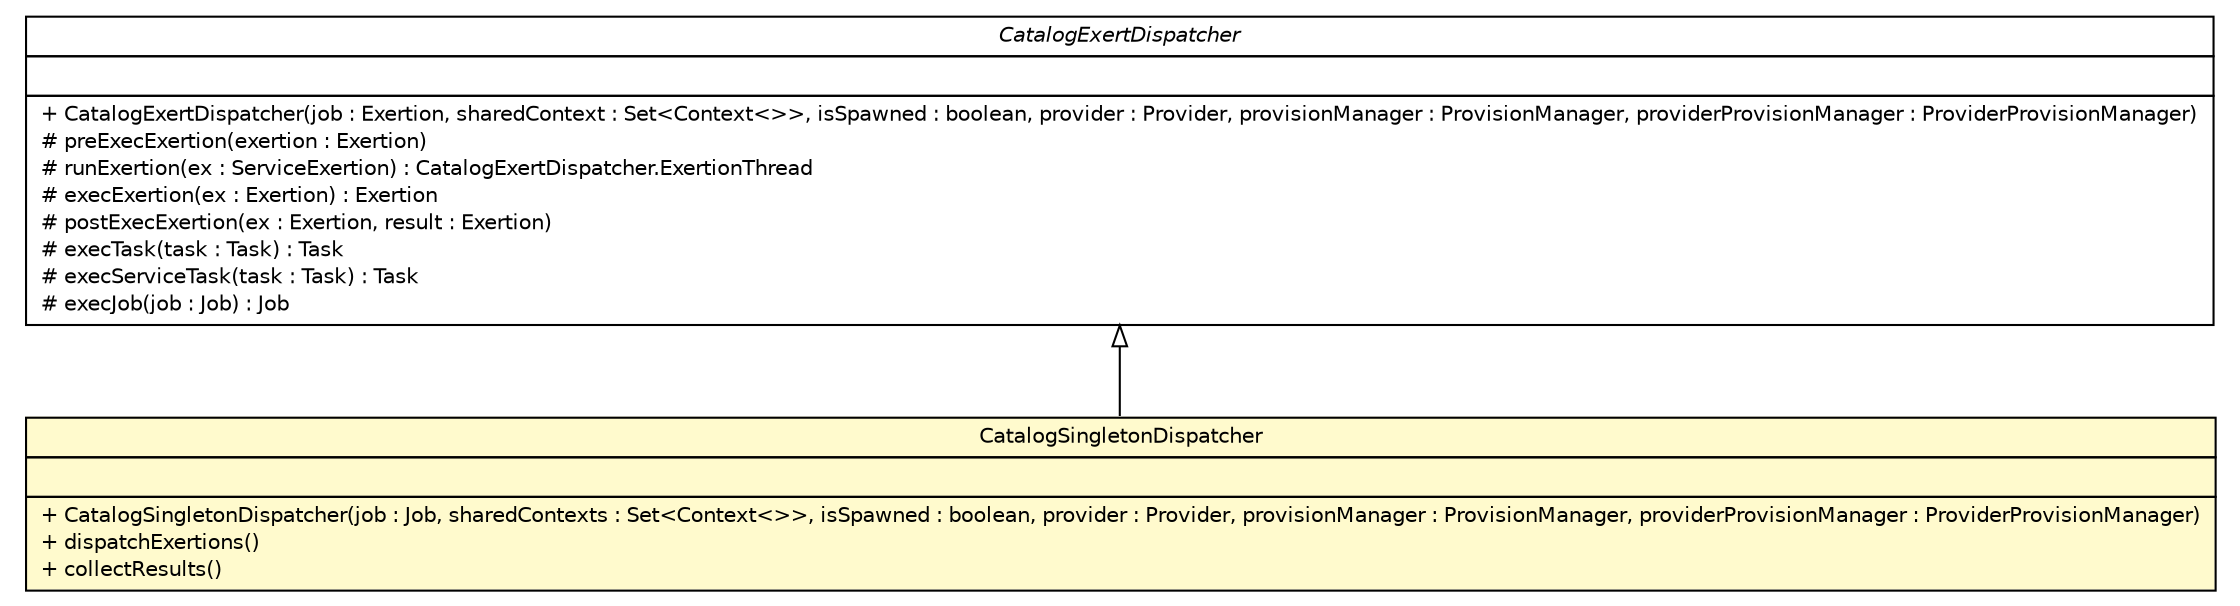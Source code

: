 #!/usr/local/bin/dot
#
# Class diagram 
# Generated by UMLGraph version R5_6 (http://www.umlgraph.org/)
#

digraph G {
	edge [fontname="Helvetica",fontsize=10,labelfontname="Helvetica",labelfontsize=10];
	node [fontname="Helvetica",fontsize=10,shape=plaintext];
	nodesep=0.25;
	ranksep=0.5;
	// sorcer.core.dispatch.CatalogExertDispatcher
	c135423 [label=<<table title="sorcer.core.dispatch.CatalogExertDispatcher" border="0" cellborder="1" cellspacing="0" cellpadding="2" port="p" href="./CatalogExertDispatcher.html">
		<tr><td><table border="0" cellspacing="0" cellpadding="1">
<tr><td align="center" balign="center"><font face="Helvetica-Oblique"> CatalogExertDispatcher </font></td></tr>
		</table></td></tr>
		<tr><td><table border="0" cellspacing="0" cellpadding="1">
<tr><td align="left" balign="left">  </td></tr>
		</table></td></tr>
		<tr><td><table border="0" cellspacing="0" cellpadding="1">
<tr><td align="left" balign="left"> + CatalogExertDispatcher(job : Exertion, sharedContext : Set&lt;Context&lt;&gt;&gt;, isSpawned : boolean, provider : Provider, provisionManager : ProvisionManager, providerProvisionManager : ProviderProvisionManager) </td></tr>
<tr><td align="left" balign="left"> # preExecExertion(exertion : Exertion) </td></tr>
<tr><td align="left" balign="left"> # runExertion(ex : ServiceExertion) : CatalogExertDispatcher.ExertionThread </td></tr>
<tr><td align="left" balign="left"> # execExertion(ex : Exertion) : Exertion </td></tr>
<tr><td align="left" balign="left"> # postExecExertion(ex : Exertion, result : Exertion) </td></tr>
<tr><td align="left" balign="left"> # execTask(task : Task) : Task </td></tr>
<tr><td align="left" balign="left"> # execServiceTask(task : Task) : Task </td></tr>
<tr><td align="left" balign="left"> # execJob(job : Job) : Job </td></tr>
		</table></td></tr>
		</table>>, URL="./CatalogExertDispatcher.html", fontname="Helvetica", fontcolor="black", fontsize=10.0];
	// sorcer.core.dispatch.CatalogSingletonDispatcher
	c135428 [label=<<table title="sorcer.core.dispatch.CatalogSingletonDispatcher" border="0" cellborder="1" cellspacing="0" cellpadding="2" port="p" bgcolor="lemonChiffon" href="./CatalogSingletonDispatcher.html">
		<tr><td><table border="0" cellspacing="0" cellpadding="1">
<tr><td align="center" balign="center"> CatalogSingletonDispatcher </td></tr>
		</table></td></tr>
		<tr><td><table border="0" cellspacing="0" cellpadding="1">
<tr><td align="left" balign="left">  </td></tr>
		</table></td></tr>
		<tr><td><table border="0" cellspacing="0" cellpadding="1">
<tr><td align="left" balign="left"> + CatalogSingletonDispatcher(job : Job, sharedContexts : Set&lt;Context&lt;&gt;&gt;, isSpawned : boolean, provider : Provider, provisionManager : ProvisionManager, providerProvisionManager : ProviderProvisionManager) </td></tr>
<tr><td align="left" balign="left"> + dispatchExertions() </td></tr>
<tr><td align="left" balign="left"> + collectResults() </td></tr>
		</table></td></tr>
		</table>>, URL="./CatalogSingletonDispatcher.html", fontname="Helvetica", fontcolor="black", fontsize=10.0];
	//sorcer.core.dispatch.CatalogSingletonDispatcher extends sorcer.core.dispatch.CatalogExertDispatcher
	c135423:p -> c135428:p [dir=back,arrowtail=empty];
}

